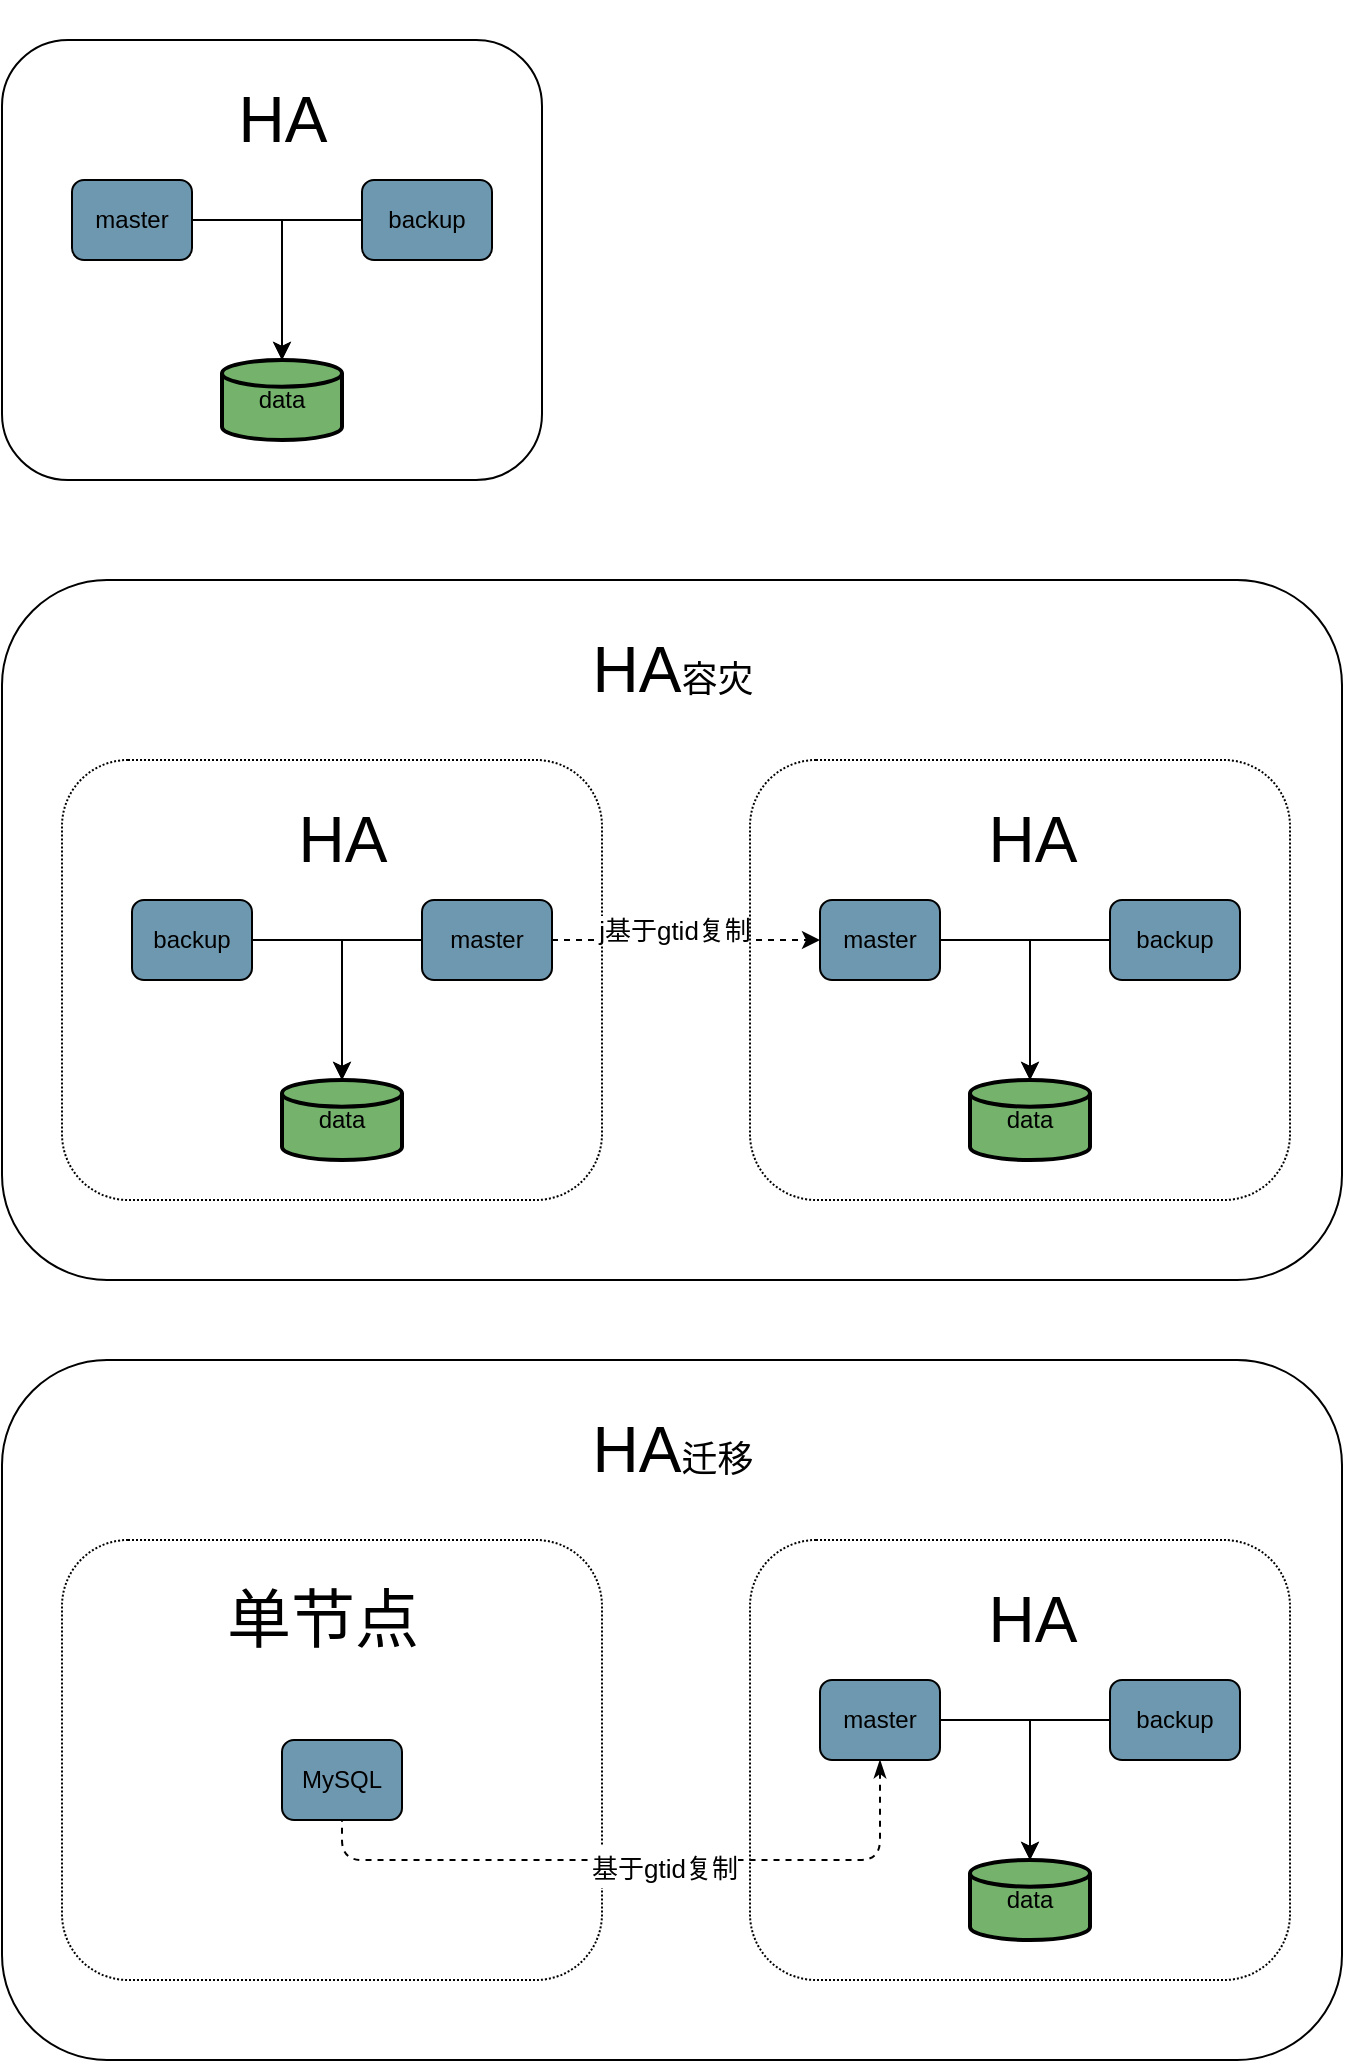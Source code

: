<mxfile version="20.4.1" type="github" pages="4">
  <diagram id="PL7l88rr5Bz20sRamCOs" name="HA">
    <mxGraphModel dx="1117" dy="711" grid="1" gridSize="10" guides="1" tooltips="1" connect="1" arrows="1" fold="1" page="1" pageScale="1" pageWidth="827" pageHeight="1169" background="none" math="0" shadow="0">
      <root>
        <mxCell id="0" />
        <mxCell id="1" parent="0" />
        <mxCell id="XMCpSjZMi3ShOfcrHogI-17" value="" style="rounded=1;whiteSpace=wrap;html=1;glass=0;fillColor=none;fillStyle=auto;gradientColor=none;" vertex="1" parent="1">
          <mxGeometry x="60" y="80" width="270" height="220" as="geometry" />
        </mxCell>
        <mxCell id="XMCpSjZMi3ShOfcrHogI-13" value="data" style="strokeWidth=2;html=1;shape=mxgraph.flowchart.database;whiteSpace=wrap;rounded=1;glass=0;fillColor=#75B36D;" vertex="1" parent="1">
          <mxGeometry x="170" y="240" width="60" height="40" as="geometry" />
        </mxCell>
        <mxCell id="XMCpSjZMi3ShOfcrHogI-19" style="edgeStyle=orthogonalEdgeStyle;rounded=0;orthogonalLoop=1;jettySize=auto;html=1;entryX=0.5;entryY=0;entryDx=0;entryDy=0;entryPerimeter=0;" edge="1" parent="1" source="XMCpSjZMi3ShOfcrHogI-16" target="XMCpSjZMi3ShOfcrHogI-13">
          <mxGeometry relative="1" as="geometry" />
        </mxCell>
        <mxCell id="XMCpSjZMi3ShOfcrHogI-16" value="master" style="rounded=1;whiteSpace=wrap;html=1;glass=0;fillColor=#6E98AF;" vertex="1" parent="1">
          <mxGeometry x="95" y="150" width="60" height="40" as="geometry" />
        </mxCell>
        <mxCell id="XMCpSjZMi3ShOfcrHogI-20" style="edgeStyle=orthogonalEdgeStyle;rounded=0;orthogonalLoop=1;jettySize=auto;html=1;" edge="1" parent="1" source="XMCpSjZMi3ShOfcrHogI-18" target="XMCpSjZMi3ShOfcrHogI-13">
          <mxGeometry relative="1" as="geometry">
            <Array as="points">
              <mxPoint x="200" y="170" />
            </Array>
          </mxGeometry>
        </mxCell>
        <mxCell id="XMCpSjZMi3ShOfcrHogI-18" value="backup" style="rounded=1;whiteSpace=wrap;html=1;glass=0;fillColor=#6E98AF;" vertex="1" parent="1">
          <mxGeometry x="240" y="150" width="65" height="40" as="geometry" />
        </mxCell>
        <mxCell id="XMCpSjZMi3ShOfcrHogI-22" value="&lt;p style=&quot;font-size: 32px;&quot;&gt;HA&lt;/p&gt;" style="text;html=1;resizable=0;autosize=1;align=center;verticalAlign=middle;points=[];rounded=0;glass=0;fillStyle=auto;rotation=0;fontSize=32;" vertex="1" parent="1">
          <mxGeometry x="165" y="60" width="70" height="120" as="geometry" />
        </mxCell>
        <mxCell id="XMCpSjZMi3ShOfcrHogI-48" value="" style="rounded=1;whiteSpace=wrap;html=1;glass=0;fillStyle=auto;fontFamily=Helvetica;fontSize=18;fillColor=none;gradientColor=none;" vertex="1" parent="1">
          <mxGeometry x="60" y="350" width="670" height="350" as="geometry" />
        </mxCell>
        <mxCell id="XMCpSjZMi3ShOfcrHogI-49" value="" style="rounded=1;whiteSpace=wrap;html=1;glass=0;fillColor=none;fillStyle=auto;gradientColor=none;dashed=1;dashPattern=1 1;" vertex="1" parent="1">
          <mxGeometry x="90" y="440" width="270" height="220" as="geometry" />
        </mxCell>
        <mxCell id="XMCpSjZMi3ShOfcrHogI-50" value="data" style="strokeWidth=2;html=1;shape=mxgraph.flowchart.database;whiteSpace=wrap;rounded=1;glass=0;fillColor=#75B36D;" vertex="1" parent="1">
          <mxGeometry x="200" y="600" width="60" height="40" as="geometry" />
        </mxCell>
        <mxCell id="XMCpSjZMi3ShOfcrHogI-51" style="edgeStyle=orthogonalEdgeStyle;rounded=0;orthogonalLoop=1;jettySize=auto;html=1;entryX=0.5;entryY=0;entryDx=0;entryDy=0;entryPerimeter=0;" edge="1" parent="1" source="XMCpSjZMi3ShOfcrHogI-52" target="XMCpSjZMi3ShOfcrHogI-50">
          <mxGeometry relative="1" as="geometry" />
        </mxCell>
        <mxCell id="XMCpSjZMi3ShOfcrHogI-52" value="backup" style="rounded=1;whiteSpace=wrap;html=1;glass=0;fillColor=#6E98AF;" vertex="1" parent="1">
          <mxGeometry x="125" y="510" width="60" height="40" as="geometry" />
        </mxCell>
        <mxCell id="XMCpSjZMi3ShOfcrHogI-53" style="edgeStyle=orthogonalEdgeStyle;rounded=0;orthogonalLoop=1;jettySize=auto;html=1;" edge="1" parent="1" source="XMCpSjZMi3ShOfcrHogI-54" target="XMCpSjZMi3ShOfcrHogI-50">
          <mxGeometry relative="1" as="geometry">
            <Array as="points">
              <mxPoint x="230" y="530" />
            </Array>
          </mxGeometry>
        </mxCell>
        <mxCell id="bFDEHw0w-w0jPpywneQE-12" style="edgeStyle=orthogonalEdgeStyle;rounded=1;orthogonalLoop=1;jettySize=auto;html=1;dashed=1;strokeWidth=1;fontFamily=Helvetica;fontSize=13;startArrow=none;startFill=0;endArrow=classic;endFill=1;" edge="1" parent="1" source="XMCpSjZMi3ShOfcrHogI-54" target="XMCpSjZMi3ShOfcrHogI-59">
          <mxGeometry relative="1" as="geometry" />
        </mxCell>
        <mxCell id="bFDEHw0w-w0jPpywneQE-13" value="j基于gtid复制" style="edgeLabel;html=1;align=center;verticalAlign=middle;resizable=0;points=[];fontSize=13;fontFamily=Helvetica;" vertex="1" connectable="0" parent="bFDEHw0w-w0jPpywneQE-12">
          <mxGeometry x="0.2" relative="1" as="geometry">
            <mxPoint x="-20" y="-5" as="offset" />
          </mxGeometry>
        </mxCell>
        <mxCell id="XMCpSjZMi3ShOfcrHogI-54" value="master" style="rounded=1;whiteSpace=wrap;html=1;glass=0;fillColor=#6E98AF;" vertex="1" parent="1">
          <mxGeometry x="270" y="510" width="65" height="40" as="geometry" />
        </mxCell>
        <mxCell id="XMCpSjZMi3ShOfcrHogI-55" value="&lt;p style=&quot;font-size: 32px;&quot;&gt;HA&lt;/p&gt;" style="text;html=1;resizable=0;autosize=1;align=center;verticalAlign=middle;points=[];rounded=0;glass=0;fillStyle=auto;rotation=0;fontSize=32;" vertex="1" parent="1">
          <mxGeometry x="195" y="420" width="70" height="120" as="geometry" />
        </mxCell>
        <mxCell id="XMCpSjZMi3ShOfcrHogI-56" value="" style="rounded=1;whiteSpace=wrap;html=1;glass=0;fillColor=none;fillStyle=auto;gradientColor=none;dashed=1;dashPattern=1 1;" vertex="1" parent="1">
          <mxGeometry x="434" y="440" width="270" height="220" as="geometry" />
        </mxCell>
        <mxCell id="XMCpSjZMi3ShOfcrHogI-57" value="data" style="strokeWidth=2;html=1;shape=mxgraph.flowchart.database;whiteSpace=wrap;rounded=1;glass=0;fillColor=#75B36D;" vertex="1" parent="1">
          <mxGeometry x="544" y="600" width="60" height="40" as="geometry" />
        </mxCell>
        <mxCell id="XMCpSjZMi3ShOfcrHogI-58" style="edgeStyle=orthogonalEdgeStyle;rounded=0;orthogonalLoop=1;jettySize=auto;html=1;entryX=0.5;entryY=0;entryDx=0;entryDy=0;entryPerimeter=0;" edge="1" parent="1" source="XMCpSjZMi3ShOfcrHogI-59" target="XMCpSjZMi3ShOfcrHogI-57">
          <mxGeometry relative="1" as="geometry" />
        </mxCell>
        <mxCell id="XMCpSjZMi3ShOfcrHogI-59" value="master" style="rounded=1;whiteSpace=wrap;html=1;glass=0;fillColor=#6E98AF;" vertex="1" parent="1">
          <mxGeometry x="469" y="510" width="60" height="40" as="geometry" />
        </mxCell>
        <mxCell id="XMCpSjZMi3ShOfcrHogI-60" style="edgeStyle=orthogonalEdgeStyle;rounded=0;orthogonalLoop=1;jettySize=auto;html=1;" edge="1" parent="1" source="XMCpSjZMi3ShOfcrHogI-61" target="XMCpSjZMi3ShOfcrHogI-57">
          <mxGeometry relative="1" as="geometry">
            <Array as="points">
              <mxPoint x="574" y="530" />
            </Array>
          </mxGeometry>
        </mxCell>
        <mxCell id="XMCpSjZMi3ShOfcrHogI-61" value="backup" style="rounded=1;whiteSpace=wrap;html=1;glass=0;fillColor=#6E98AF;" vertex="1" parent="1">
          <mxGeometry x="614" y="510" width="65" height="40" as="geometry" />
        </mxCell>
        <mxCell id="XMCpSjZMi3ShOfcrHogI-62" value="&lt;p style=&quot;font-size: 32px;&quot;&gt;HA&lt;/p&gt;" style="text;html=1;resizable=0;autosize=1;align=center;verticalAlign=middle;points=[];rounded=0;glass=0;fillStyle=auto;rotation=0;fontSize=32;" vertex="1" parent="1">
          <mxGeometry x="540" y="420" width="70" height="120" as="geometry" />
        </mxCell>
        <mxCell id="xSt_UpSUUgdosustcqvM-1" value="HA&lt;font style=&quot;font-size: 18px;&quot;&gt;容灾&lt;/font&gt;" style="text;html=1;resizable=0;autosize=1;align=center;verticalAlign=middle;points=[];fillColor=none;strokeColor=none;rounded=0;glass=0;dashed=1;dashPattern=1 1;fillStyle=auto;fontFamily=Helvetica;fontSize=32;" vertex="1" parent="1">
          <mxGeometry x="345" y="370" width="100" height="50" as="geometry" />
        </mxCell>
        <mxCell id="xSt_UpSUUgdosustcqvM-2" value="" style="rounded=1;whiteSpace=wrap;html=1;glass=0;fillStyle=auto;fontFamily=Helvetica;fontSize=18;fillColor=none;gradientColor=none;" vertex="1" parent="1">
          <mxGeometry x="60" y="740" width="670" height="350" as="geometry" />
        </mxCell>
        <mxCell id="xSt_UpSUUgdosustcqvM-3" value="" style="rounded=1;whiteSpace=wrap;html=1;glass=0;fillColor=none;fillStyle=auto;gradientColor=none;dashed=1;dashPattern=1 1;" vertex="1" parent="1">
          <mxGeometry x="90" y="830" width="270" height="220" as="geometry" />
        </mxCell>
        <mxCell id="xSt_UpSUUgdosustcqvM-6" value="MySQL" style="rounded=1;whiteSpace=wrap;html=1;glass=0;fillColor=#6E98AF;" vertex="1" parent="1">
          <mxGeometry x="200" y="930" width="60" height="40" as="geometry" />
        </mxCell>
        <mxCell id="xSt_UpSUUgdosustcqvM-9" value="&lt;p style=&quot;font-size: 32px;&quot;&gt;单节点&lt;/p&gt;" style="text;html=1;resizable=0;autosize=1;align=center;verticalAlign=middle;points=[];rounded=0;glass=0;fillStyle=auto;rotation=0;fontSize=32;" vertex="1" parent="1">
          <mxGeometry x="160" y="810" width="120" height="120" as="geometry" />
        </mxCell>
        <mxCell id="xSt_UpSUUgdosustcqvM-10" value="" style="rounded=1;whiteSpace=wrap;html=1;glass=0;fillColor=none;fillStyle=auto;gradientColor=none;dashed=1;dashPattern=1 1;" vertex="1" parent="1">
          <mxGeometry x="434" y="830" width="270" height="220" as="geometry" />
        </mxCell>
        <mxCell id="xSt_UpSUUgdosustcqvM-11" value="data" style="strokeWidth=2;html=1;shape=mxgraph.flowchart.database;whiteSpace=wrap;rounded=1;glass=0;fillColor=#75B36D;" vertex="1" parent="1">
          <mxGeometry x="544" y="990" width="60" height="40" as="geometry" />
        </mxCell>
        <mxCell id="xSt_UpSUUgdosustcqvM-12" style="edgeStyle=orthogonalEdgeStyle;rounded=0;orthogonalLoop=1;jettySize=auto;html=1;entryX=0.5;entryY=0;entryDx=0;entryDy=0;entryPerimeter=0;" edge="1" parent="1" source="xSt_UpSUUgdosustcqvM-14" target="xSt_UpSUUgdosustcqvM-11">
          <mxGeometry relative="1" as="geometry" />
        </mxCell>
        <mxCell id="xSt_UpSUUgdosustcqvM-19" style="edgeStyle=orthogonalEdgeStyle;orthogonalLoop=1;jettySize=auto;html=1;dashed=1;fontFamily=Helvetica;fontSize=18;startArrow=classicThin;startFill=1;endArrow=none;endFill=0;rounded=1;strokeWidth=1;" edge="1" parent="1" source="xSt_UpSUUgdosustcqvM-14" target="xSt_UpSUUgdosustcqvM-6">
          <mxGeometry relative="1" as="geometry">
            <Array as="points">
              <mxPoint x="499" y="990" />
              <mxPoint x="230" y="990" />
            </Array>
          </mxGeometry>
        </mxCell>
        <mxCell id="bFDEHw0w-w0jPpywneQE-3" value="&lt;font style=&quot;font-size: 13px;&quot;&gt;基于gtid复制&lt;/font&gt;" style="edgeLabel;html=1;align=center;verticalAlign=middle;resizable=0;points=[];fontSize=18;fontFamily=Helvetica;" vertex="1" connectable="0" parent="xSt_UpSUUgdosustcqvM-19">
          <mxGeometry x="-0.06" y="3" relative="1" as="geometry">
            <mxPoint x="1" as="offset" />
          </mxGeometry>
        </mxCell>
        <mxCell id="xSt_UpSUUgdosustcqvM-14" value="master" style="rounded=1;whiteSpace=wrap;html=1;glass=0;fillColor=#6E98AF;" vertex="1" parent="1">
          <mxGeometry x="469" y="900" width="60" height="40" as="geometry" />
        </mxCell>
        <mxCell id="xSt_UpSUUgdosustcqvM-15" style="edgeStyle=orthogonalEdgeStyle;rounded=0;orthogonalLoop=1;jettySize=auto;html=1;" edge="1" parent="1" source="xSt_UpSUUgdosustcqvM-16" target="xSt_UpSUUgdosustcqvM-11">
          <mxGeometry relative="1" as="geometry">
            <Array as="points">
              <mxPoint x="574" y="920" />
            </Array>
          </mxGeometry>
        </mxCell>
        <mxCell id="xSt_UpSUUgdosustcqvM-16" value="backup" style="rounded=1;whiteSpace=wrap;html=1;glass=0;fillColor=#6E98AF;" vertex="1" parent="1">
          <mxGeometry x="614" y="900" width="65" height="40" as="geometry" />
        </mxCell>
        <mxCell id="xSt_UpSUUgdosustcqvM-17" value="&lt;p style=&quot;font-size: 32px;&quot;&gt;HA&lt;/p&gt;" style="text;html=1;resizable=0;autosize=1;align=center;verticalAlign=middle;points=[];rounded=0;glass=0;fillStyle=auto;rotation=0;fontSize=32;" vertex="1" parent="1">
          <mxGeometry x="540" y="810" width="70" height="120" as="geometry" />
        </mxCell>
        <mxCell id="xSt_UpSUUgdosustcqvM-18" value="HA&lt;font style=&quot;font-size: 18px;&quot;&gt;迁移&lt;/font&gt;" style="text;html=1;resizable=0;autosize=1;align=center;verticalAlign=middle;points=[];fillColor=none;strokeColor=none;rounded=0;glass=0;dashed=1;dashPattern=1 1;fillStyle=auto;fontFamily=Helvetica;fontSize=32;" vertex="1" parent="1">
          <mxGeometry x="345" y="760" width="100" height="50" as="geometry" />
        </mxCell>
      </root>
    </mxGraphModel>
  </diagram>
  <diagram id="zyU_iY6_Vv1sEC1PNWTp" name="MGR">
    <mxGraphModel dx="1117" dy="711" grid="1" gridSize="10" guides="1" tooltips="1" connect="1" arrows="1" fold="1" page="1" pageScale="1" pageWidth="827" pageHeight="1169" math="0" shadow="0">
      <root>
        <mxCell id="0" />
        <mxCell id="1" parent="0" />
        <mxCell id="-pugGMherR3oJuSo0HH1-1" value="" style="rounded=1;whiteSpace=wrap;html=1;glass=0;fillColor=none;fillStyle=auto;gradientColor=none;" vertex="1" parent="1">
          <mxGeometry x="70" y="60" width="270" height="220" as="geometry" />
        </mxCell>
        <mxCell id="-pugGMherR3oJuSo0HH1-2" value="slave1" style="rounded=1;whiteSpace=wrap;html=1;glass=0;fillColor=#6E98AF;" vertex="1" parent="1">
          <mxGeometry x="90" y="220" width="60" height="40" as="geometry" />
        </mxCell>
        <mxCell id="-pugGMherR3oJuSo0HH1-3" value="slave2" style="rounded=1;whiteSpace=wrap;html=1;glass=0;fillColor=#6E98AF;" vertex="1" parent="1">
          <mxGeometry x="260" y="220" width="60" height="40" as="geometry" />
        </mxCell>
        <mxCell id="-pugGMherR3oJuSo0HH1-4" style="edgeStyle=orthogonalEdgeStyle;rounded=0;orthogonalLoop=1;jettySize=auto;html=1;fontFamily=Helvetica;fontSize=32;" edge="1" parent="1" source="-pugGMherR3oJuSo0HH1-6" target="-pugGMherR3oJuSo0HH1-2">
          <mxGeometry relative="1" as="geometry" />
        </mxCell>
        <mxCell id="-pugGMherR3oJuSo0HH1-5" style="edgeStyle=orthogonalEdgeStyle;rounded=0;orthogonalLoop=1;jettySize=auto;html=1;entryX=0.5;entryY=0;entryDx=0;entryDy=0;fontFamily=Helvetica;fontSize=32;" edge="1" parent="1" source="-pugGMherR3oJuSo0HH1-6" target="-pugGMherR3oJuSo0HH1-3">
          <mxGeometry relative="1" as="geometry" />
        </mxCell>
        <mxCell id="-pugGMherR3oJuSo0HH1-6" value="master" style="rounded=1;whiteSpace=wrap;html=1;glass=0;fillColor=#6E98AF;" vertex="1" parent="1">
          <mxGeometry x="180" y="130" width="60" height="40" as="geometry" />
        </mxCell>
        <mxCell id="-pugGMherR3oJuSo0HH1-7" value="&lt;p style=&quot;font-size: 32px;&quot;&gt;MGR&lt;/p&gt;" style="text;html=1;resizable=0;autosize=1;align=center;verticalAlign=middle;points=[];rounded=0;glass=0;fillStyle=auto;rotation=0;fontSize=32;" vertex="1" parent="1">
          <mxGeometry x="125" y="35" width="100" height="120" as="geometry" />
        </mxCell>
        <mxCell id="-pugGMherR3oJuSo0HH1-8" value="单主" style="text;html=1;resizable=0;autosize=1;align=center;verticalAlign=middle;points=[];fillColor=none;strokeColor=none;rounded=0;glass=0;fillStyle=auto;fontFamily=Helvetica;fontSize=18;" vertex="1" parent="1">
          <mxGeometry x="205" y="85" width="60" height="30" as="geometry" />
        </mxCell>
        <mxCell id="-pugGMherR3oJuSo0HH1-9" value="" style="rounded=1;whiteSpace=wrap;html=1;glass=0;fillColor=none;fillStyle=auto;gradientColor=none;" vertex="1" parent="1">
          <mxGeometry x="419" y="60" width="270" height="220" as="geometry" />
        </mxCell>
        <mxCell id="-pugGMherR3oJuSo0HH1-10" style="edgeStyle=orthogonalEdgeStyle;rounded=0;orthogonalLoop=1;jettySize=auto;html=1;fontFamily=Helvetica;fontSize=18;startArrow=classic;startFill=1;" edge="1" parent="1" source="-pugGMherR3oJuSo0HH1-11" target="-pugGMherR3oJuSo0HH1-12">
          <mxGeometry relative="1" as="geometry" />
        </mxCell>
        <mxCell id="-pugGMherR3oJuSo0HH1-11" value="master1" style="rounded=1;whiteSpace=wrap;html=1;glass=0;fillColor=#6E98AF;" vertex="1" parent="1">
          <mxGeometry x="439" y="220" width="60" height="40" as="geometry" />
        </mxCell>
        <mxCell id="-pugGMherR3oJuSo0HH1-12" value="master3" style="rounded=1;whiteSpace=wrap;html=1;glass=0;fillColor=#6E98AF;" vertex="1" parent="1">
          <mxGeometry x="609" y="220" width="60" height="40" as="geometry" />
        </mxCell>
        <mxCell id="-pugGMherR3oJuSo0HH1-13" style="edgeStyle=orthogonalEdgeStyle;rounded=0;orthogonalLoop=1;jettySize=auto;html=1;entryX=0.5;entryY=0;entryDx=0;entryDy=0;fontFamily=Helvetica;fontSize=18;verticalAlign=middle;startArrow=classic;startFill=1;" edge="1" parent="1" source="-pugGMherR3oJuSo0HH1-15" target="-pugGMherR3oJuSo0HH1-11">
          <mxGeometry relative="1" as="geometry" />
        </mxCell>
        <mxCell id="-pugGMherR3oJuSo0HH1-14" style="edgeStyle=orthogonalEdgeStyle;rounded=0;orthogonalLoop=1;jettySize=auto;html=1;entryX=0.5;entryY=0;entryDx=0;entryDy=0;fontFamily=Helvetica;fontSize=18;startArrow=classic;startFill=1;" edge="1" parent="1" source="-pugGMherR3oJuSo0HH1-15" target="-pugGMherR3oJuSo0HH1-12">
          <mxGeometry relative="1" as="geometry" />
        </mxCell>
        <mxCell id="-pugGMherR3oJuSo0HH1-15" value="master2" style="rounded=1;whiteSpace=wrap;html=1;glass=0;fillColor=#6E98AF;" vertex="1" parent="1">
          <mxGeometry x="525" y="130" width="64" height="40" as="geometry" />
        </mxCell>
        <mxCell id="-pugGMherR3oJuSo0HH1-16" value="&lt;p style=&quot;font-size: 32px;&quot;&gt;MGR&lt;/p&gt;" style="text;html=1;resizable=0;autosize=1;align=center;verticalAlign=middle;points=[];rounded=0;glass=0;fillStyle=auto;rotation=0;fontSize=32;" vertex="1" parent="1">
          <mxGeometry x="474" y="37" width="100" height="120" as="geometry" />
        </mxCell>
        <mxCell id="-pugGMherR3oJuSo0HH1-17" value="多主" style="text;html=1;resizable=0;autosize=1;align=center;verticalAlign=middle;points=[];fillColor=none;strokeColor=none;rounded=0;glass=0;fillStyle=auto;fontFamily=Helvetica;fontSize=18;" vertex="1" parent="1">
          <mxGeometry x="554" y="85" width="60" height="30" as="geometry" />
        </mxCell>
        <mxCell id="dDYzMImyCivGQLZtMhgz-1" value="" style="rounded=1;whiteSpace=wrap;html=1;glass=0;fillStyle=auto;fontFamily=Helvetica;fontSize=18;fillColor=none;gradientColor=none;" vertex="1" parent="1">
          <mxGeometry x="60" y="320" width="670" height="350" as="geometry" />
        </mxCell>
        <mxCell id="dDYzMImyCivGQLZtMhgz-13" value="&lt;font style=&quot;&quot;&gt;MGR&lt;span style=&quot;font-size: 18px;&quot;&gt;容灾&lt;/span&gt;&lt;/font&gt;" style="text;html=1;resizable=0;autosize=1;align=center;verticalAlign=middle;points=[];fillColor=none;strokeColor=none;rounded=0;glass=0;dashed=1;dashPattern=1 1;fillStyle=auto;fontFamily=Helvetica;fontSize=32;" vertex="1" parent="1">
          <mxGeometry x="330" y="340" width="130" height="50" as="geometry" />
        </mxCell>
        <mxCell id="dDYzMImyCivGQLZtMhgz-14" value="" style="rounded=1;whiteSpace=wrap;html=1;glass=0;fillColor=none;fillStyle=auto;gradientColor=none;" vertex="1" parent="1">
          <mxGeometry x="90" y="410" width="270" height="220" as="geometry" />
        </mxCell>
        <mxCell id="dDYzMImyCivGQLZtMhgz-15" value="slave1" style="rounded=1;whiteSpace=wrap;html=1;glass=0;fillColor=#6E98AF;" vertex="1" parent="1">
          <mxGeometry x="110" y="570" width="60" height="40" as="geometry" />
        </mxCell>
        <mxCell id="dDYzMImyCivGQLZtMhgz-16" value="slave2" style="rounded=1;whiteSpace=wrap;html=1;glass=0;fillColor=#6E98AF;" vertex="1" parent="1">
          <mxGeometry x="280" y="570" width="60" height="40" as="geometry" />
        </mxCell>
        <mxCell id="dDYzMImyCivGQLZtMhgz-17" style="edgeStyle=orthogonalEdgeStyle;rounded=0;orthogonalLoop=1;jettySize=auto;html=1;fontFamily=Helvetica;fontSize=32;" edge="1" parent="1" source="dDYzMImyCivGQLZtMhgz-19" target="dDYzMImyCivGQLZtMhgz-15">
          <mxGeometry relative="1" as="geometry" />
        </mxCell>
        <mxCell id="dDYzMImyCivGQLZtMhgz-18" style="edgeStyle=orthogonalEdgeStyle;rounded=0;orthogonalLoop=1;jettySize=auto;html=1;entryX=0.5;entryY=0;entryDx=0;entryDy=0;fontFamily=Helvetica;fontSize=32;" edge="1" parent="1" source="dDYzMImyCivGQLZtMhgz-19" target="dDYzMImyCivGQLZtMhgz-16">
          <mxGeometry relative="1" as="geometry" />
        </mxCell>
        <mxCell id="dDYzMImyCivGQLZtMhgz-19" value="master" style="rounded=1;whiteSpace=wrap;html=1;glass=0;fillColor=#6E98AF;" vertex="1" parent="1">
          <mxGeometry x="200" y="480" width="60" height="40" as="geometry" />
        </mxCell>
        <mxCell id="dDYzMImyCivGQLZtMhgz-21" value="" style="rounded=1;whiteSpace=wrap;html=1;glass=0;fillColor=none;fillStyle=auto;gradientColor=none;" vertex="1" parent="1">
          <mxGeometry x="419" y="410" width="270" height="220" as="geometry" />
        </mxCell>
        <mxCell id="dDYzMImyCivGQLZtMhgz-22" value="slave1" style="rounded=1;whiteSpace=wrap;html=1;glass=0;fillColor=#6E98AF;" vertex="1" parent="1">
          <mxGeometry x="439" y="570" width="60" height="40" as="geometry" />
        </mxCell>
        <mxCell id="dDYzMImyCivGQLZtMhgz-23" value="slave2" style="rounded=1;whiteSpace=wrap;html=1;glass=0;fillColor=#6E98AF;" vertex="1" parent="1">
          <mxGeometry x="609" y="570" width="60" height="40" as="geometry" />
        </mxCell>
        <mxCell id="dDYzMImyCivGQLZtMhgz-24" style="edgeStyle=orthogonalEdgeStyle;rounded=0;orthogonalLoop=1;jettySize=auto;html=1;fontFamily=Helvetica;fontSize=32;" edge="1" parent="1" source="dDYzMImyCivGQLZtMhgz-26" target="dDYzMImyCivGQLZtMhgz-22">
          <mxGeometry relative="1" as="geometry" />
        </mxCell>
        <mxCell id="dDYzMImyCivGQLZtMhgz-25" style="edgeStyle=orthogonalEdgeStyle;rounded=0;orthogonalLoop=1;jettySize=auto;html=1;entryX=0.5;entryY=0;entryDx=0;entryDy=0;fontFamily=Helvetica;fontSize=32;" edge="1" parent="1" source="dDYzMImyCivGQLZtMhgz-26" target="dDYzMImyCivGQLZtMhgz-23">
          <mxGeometry relative="1" as="geometry" />
        </mxCell>
        <mxCell id="dDYzMImyCivGQLZtMhgz-35" style="edgeStyle=orthogonalEdgeStyle;rounded=0;orthogonalLoop=1;jettySize=auto;html=1;entryX=0.5;entryY=1;entryDx=0;entryDy=0;dashed=1;fontFamily=Helvetica;fontSize=18;startArrow=classic;startFill=1;endArrow=none;endFill=0;" edge="1" parent="1" source="dDYzMImyCivGQLZtMhgz-26" target="dDYzMImyCivGQLZtMhgz-19">
          <mxGeometry relative="1" as="geometry">
            <Array as="points">
              <mxPoint x="559" y="540" />
              <mxPoint x="230" y="540" />
            </Array>
          </mxGeometry>
        </mxCell>
        <mxCell id="NDs7LOmV1eqzZbNfV8st-1" value="基于gtid复制" style="edgeLabel;html=1;align=center;verticalAlign=middle;resizable=0;points=[];fontSize=13;fontFamily=Helvetica;" vertex="1" connectable="0" parent="dDYzMImyCivGQLZtMhgz-35">
          <mxGeometry x="0.101" y="1" relative="1" as="geometry">
            <mxPoint x="4" y="-11" as="offset" />
          </mxGeometry>
        </mxCell>
        <mxCell id="dDYzMImyCivGQLZtMhgz-26" value="master" style="rounded=1;whiteSpace=wrap;html=1;glass=0;fillColor=#6E98AF;" vertex="1" parent="1">
          <mxGeometry x="529" y="480" width="60" height="40" as="geometry" />
        </mxCell>
        <mxCell id="dDYzMImyCivGQLZtMhgz-30" value="&lt;p style=&quot;font-size: 32px;&quot;&gt;MGR&lt;/p&gt;" style="text;html=1;resizable=0;autosize=1;align=center;verticalAlign=middle;points=[];rounded=0;glass=0;fillStyle=auto;rotation=0;fontSize=32;" vertex="1" parent="1">
          <mxGeometry x="147" y="385" width="100" height="120" as="geometry" />
        </mxCell>
        <mxCell id="dDYzMImyCivGQLZtMhgz-31" value="master" style="text;html=1;resizable=0;autosize=1;align=center;verticalAlign=middle;points=[];fillColor=none;strokeColor=none;rounded=0;glass=0;fillStyle=auto;fontFamily=Helvetica;fontSize=18;" vertex="1" parent="1">
          <mxGeometry x="223" y="434" width="80" height="30" as="geometry" />
        </mxCell>
        <mxCell id="dDYzMImyCivGQLZtMhgz-36" value="&lt;p style=&quot;font-size: 32px;&quot;&gt;MGR&lt;/p&gt;" style="text;html=1;resizable=0;autosize=1;align=center;verticalAlign=middle;points=[];rounded=0;glass=0;fillStyle=auto;rotation=0;fontSize=32;" vertex="1" parent="1">
          <mxGeometry x="478" y="385" width="100" height="120" as="geometry" />
        </mxCell>
        <mxCell id="dDYzMImyCivGQLZtMhgz-37" value="slave" style="text;html=1;resizable=0;autosize=1;align=center;verticalAlign=middle;points=[];fillColor=none;strokeColor=none;rounded=0;glass=0;fillStyle=auto;fontFamily=Helvetica;fontSize=18;" vertex="1" parent="1">
          <mxGeometry x="554" y="434" width="70" height="30" as="geometry" />
        </mxCell>
      </root>
    </mxGraphModel>
  </diagram>
  <diagram id="QHR64MpFSnO0FuMcI1CG" name="RHCS">
    <mxGraphModel dx="1203" dy="766" grid="1" gridSize="10" guides="1" tooltips="1" connect="1" arrows="1" fold="1" page="1" pageScale="1" pageWidth="827" pageHeight="1169" math="0" shadow="0">
      <root>
        <mxCell id="0" />
        <mxCell id="1" parent="0" />
        <mxCell id="FPCOazbk3IrIfa3Ujr9W-1" value="" style="rounded=1;whiteSpace=wrap;html=1;glass=0;fillColor=none;fillStyle=auto;gradientColor=none;" vertex="1" parent="1">
          <mxGeometry x="60" y="80" width="270" height="220" as="geometry" />
        </mxCell>
        <mxCell id="FPCOazbk3IrIfa3Ujr9W-2" value="data" style="strokeWidth=2;html=1;shape=mxgraph.flowchart.database;whiteSpace=wrap;rounded=1;glass=0;fillColor=#75B36D;" vertex="1" parent="1">
          <mxGeometry x="170" y="240" width="60" height="40" as="geometry" />
        </mxCell>
        <mxCell id="FPCOazbk3IrIfa3Ujr9W-3" style="edgeStyle=orthogonalEdgeStyle;rounded=0;orthogonalLoop=1;jettySize=auto;html=1;entryX=0.5;entryY=0;entryDx=0;entryDy=0;entryPerimeter=0;" edge="1" parent="1" source="FPCOazbk3IrIfa3Ujr9W-4" target="FPCOazbk3IrIfa3Ujr9W-2">
          <mxGeometry relative="1" as="geometry" />
        </mxCell>
        <mxCell id="FPCOazbk3IrIfa3Ujr9W-4" value="master" style="rounded=1;whiteSpace=wrap;html=1;glass=0;fillColor=#6E98AF;" vertex="1" parent="1">
          <mxGeometry x="95" y="150" width="60" height="40" as="geometry" />
        </mxCell>
        <mxCell id="FPCOazbk3IrIfa3Ujr9W-5" style="edgeStyle=orthogonalEdgeStyle;rounded=0;orthogonalLoop=1;jettySize=auto;html=1;" edge="1" parent="1" source="FPCOazbk3IrIfa3Ujr9W-6" target="FPCOazbk3IrIfa3Ujr9W-2">
          <mxGeometry relative="1" as="geometry">
            <Array as="points">
              <mxPoint x="200" y="170" />
            </Array>
          </mxGeometry>
        </mxCell>
        <mxCell id="FPCOazbk3IrIfa3Ujr9W-6" value="backup" style="rounded=1;whiteSpace=wrap;html=1;glass=0;fillColor=#6E98AF;" vertex="1" parent="1">
          <mxGeometry x="240" y="150" width="65" height="40" as="geometry" />
        </mxCell>
        <mxCell id="FPCOazbk3IrIfa3Ujr9W-7" value="&lt;p style=&quot;font-size: 32px;&quot;&gt;RHCS&lt;/p&gt;" style="text;html=1;resizable=0;autosize=1;align=center;verticalAlign=middle;points=[];rounded=0;glass=0;fillStyle=auto;rotation=0;fontSize=32;" vertex="1" parent="1">
          <mxGeometry x="145" y="60" width="110" height="120" as="geometry" />
        </mxCell>
        <mxCell id="FPCOazbk3IrIfa3Ujr9W-8" value="" style="rounded=1;whiteSpace=wrap;html=1;glass=0;fillStyle=auto;fontFamily=Helvetica;fontSize=18;fillColor=none;gradientColor=none;" vertex="1" parent="1">
          <mxGeometry x="60" y="350" width="670" height="350" as="geometry" />
        </mxCell>
        <mxCell id="FPCOazbk3IrIfa3Ujr9W-9" value="" style="rounded=1;whiteSpace=wrap;html=1;glass=0;fillColor=none;fillStyle=auto;gradientColor=none;dashed=1;dashPattern=1 1;" vertex="1" parent="1">
          <mxGeometry x="90" y="440" width="270" height="220" as="geometry" />
        </mxCell>
        <mxCell id="FPCOazbk3IrIfa3Ujr9W-10" value="data" style="strokeWidth=2;html=1;shape=mxgraph.flowchart.database;whiteSpace=wrap;rounded=1;glass=0;fillColor=#75B36D;" vertex="1" parent="1">
          <mxGeometry x="200" y="600" width="60" height="40" as="geometry" />
        </mxCell>
        <mxCell id="FPCOazbk3IrIfa3Ujr9W-11" style="edgeStyle=orthogonalEdgeStyle;rounded=0;orthogonalLoop=1;jettySize=auto;html=1;entryX=0.5;entryY=0;entryDx=0;entryDy=0;entryPerimeter=0;" edge="1" parent="1" source="FPCOazbk3IrIfa3Ujr9W-12" target="FPCOazbk3IrIfa3Ujr9W-10">
          <mxGeometry relative="1" as="geometry" />
        </mxCell>
        <mxCell id="FPCOazbk3IrIfa3Ujr9W-12" value="backup" style="rounded=1;whiteSpace=wrap;html=1;glass=0;fillColor=#6E98AF;" vertex="1" parent="1">
          <mxGeometry x="125" y="510" width="60" height="40" as="geometry" />
        </mxCell>
        <mxCell id="FPCOazbk3IrIfa3Ujr9W-13" style="edgeStyle=orthogonalEdgeStyle;rounded=0;orthogonalLoop=1;jettySize=auto;html=1;" edge="1" parent="1" source="FPCOazbk3IrIfa3Ujr9W-16" target="FPCOazbk3IrIfa3Ujr9W-10">
          <mxGeometry relative="1" as="geometry">
            <Array as="points">
              <mxPoint x="230" y="530" />
            </Array>
          </mxGeometry>
        </mxCell>
        <mxCell id="FPCOazbk3IrIfa3Ujr9W-14" style="edgeStyle=orthogonalEdgeStyle;rounded=1;orthogonalLoop=1;jettySize=auto;html=1;dashed=1;strokeWidth=1;fontFamily=Helvetica;fontSize=13;startArrow=none;startFill=0;endArrow=classic;endFill=1;" edge="1" parent="1" source="FPCOazbk3IrIfa3Ujr9W-16" target="FPCOazbk3IrIfa3Ujr9W-21">
          <mxGeometry relative="1" as="geometry" />
        </mxCell>
        <mxCell id="FPCOazbk3IrIfa3Ujr9W-15" value="j基于gtid复制" style="edgeLabel;html=1;align=center;verticalAlign=middle;resizable=0;points=[];fontSize=13;fontFamily=Helvetica;" vertex="1" connectable="0" parent="FPCOazbk3IrIfa3Ujr9W-14">
          <mxGeometry x="0.2" relative="1" as="geometry">
            <mxPoint x="-20" y="-5" as="offset" />
          </mxGeometry>
        </mxCell>
        <mxCell id="FPCOazbk3IrIfa3Ujr9W-16" value="master" style="rounded=1;whiteSpace=wrap;html=1;glass=0;fillColor=#6E98AF;" vertex="1" parent="1">
          <mxGeometry x="270" y="510" width="65" height="40" as="geometry" />
        </mxCell>
        <mxCell id="FPCOazbk3IrIfa3Ujr9W-17" value="&lt;p style=&quot;&quot;&gt;&lt;span style=&quot;font-size: 32px;&quot;&gt;RHCS&lt;/span&gt;&lt;font style=&quot;font-size: 18px;&quot;&gt;master&lt;/font&gt;&lt;/p&gt;" style="text;html=1;resizable=0;autosize=1;align=center;verticalAlign=middle;points=[];rounded=0;glass=0;fillStyle=auto;rotation=0;fontSize=32;" vertex="1" parent="1">
          <mxGeometry x="145" y="420" width="170" height="120" as="geometry" />
        </mxCell>
        <mxCell id="FPCOazbk3IrIfa3Ujr9W-18" value="" style="rounded=1;whiteSpace=wrap;html=1;glass=0;fillColor=none;fillStyle=auto;gradientColor=none;dashed=1;dashPattern=1 1;" vertex="1" parent="1">
          <mxGeometry x="434" y="440" width="270" height="220" as="geometry" />
        </mxCell>
        <mxCell id="FPCOazbk3IrIfa3Ujr9W-19" value="data" style="strokeWidth=2;html=1;shape=mxgraph.flowchart.database;whiteSpace=wrap;rounded=1;glass=0;fillColor=#75B36D;" vertex="1" parent="1">
          <mxGeometry x="544" y="600" width="60" height="40" as="geometry" />
        </mxCell>
        <mxCell id="FPCOazbk3IrIfa3Ujr9W-20" style="edgeStyle=orthogonalEdgeStyle;rounded=0;orthogonalLoop=1;jettySize=auto;html=1;entryX=0.5;entryY=0;entryDx=0;entryDy=0;entryPerimeter=0;" edge="1" parent="1" source="FPCOazbk3IrIfa3Ujr9W-21" target="FPCOazbk3IrIfa3Ujr9W-19">
          <mxGeometry relative="1" as="geometry" />
        </mxCell>
        <mxCell id="FPCOazbk3IrIfa3Ujr9W-21" value="master" style="rounded=1;whiteSpace=wrap;html=1;glass=0;fillColor=#6E98AF;" vertex="1" parent="1">
          <mxGeometry x="469" y="510" width="60" height="40" as="geometry" />
        </mxCell>
        <mxCell id="FPCOazbk3IrIfa3Ujr9W-22" style="edgeStyle=orthogonalEdgeStyle;rounded=0;orthogonalLoop=1;jettySize=auto;html=1;" edge="1" parent="1" source="FPCOazbk3IrIfa3Ujr9W-23" target="FPCOazbk3IrIfa3Ujr9W-19">
          <mxGeometry relative="1" as="geometry">
            <Array as="points">
              <mxPoint x="574" y="530" />
            </Array>
          </mxGeometry>
        </mxCell>
        <mxCell id="FPCOazbk3IrIfa3Ujr9W-23" value="backup" style="rounded=1;whiteSpace=wrap;html=1;glass=0;fillColor=#6E98AF;" vertex="1" parent="1">
          <mxGeometry x="614" y="510" width="65" height="40" as="geometry" />
        </mxCell>
        <mxCell id="FPCOazbk3IrIfa3Ujr9W-24" value="&lt;p style=&quot;&quot;&gt;&lt;span style=&quot;font-size: 32px;&quot;&gt;RHCS&lt;/span&gt;&lt;font style=&quot;font-size: 18px;&quot;&gt;slvae&lt;/font&gt;&lt;/p&gt;" style="text;html=1;resizable=0;autosize=1;align=center;verticalAlign=middle;points=[];rounded=0;glass=0;fillStyle=auto;rotation=0;fontSize=32;" vertex="1" parent="1">
          <mxGeometry x="495" y="420" width="160" height="120" as="geometry" />
        </mxCell>
        <mxCell id="FPCOazbk3IrIfa3Ujr9W-25" value="RHCS&lt;span style=&quot;font-size: 18px;&quot;&gt;+RHCS&lt;/span&gt;" style="text;html=1;resizable=0;autosize=1;align=center;verticalAlign=middle;points=[];fillColor=none;strokeColor=none;rounded=0;glass=0;dashed=1;dashPattern=1 1;fillStyle=auto;fontFamily=Helvetica;fontSize=32;" vertex="1" parent="1">
          <mxGeometry x="305" y="370" width="180" height="50" as="geometry" />
        </mxCell>
      </root>
    </mxGraphModel>
  </diagram>
  <diagram id="CbBPMh7uQy3ToQUeuplq" name="单机及主从">
    <mxGraphModel dx="1117" dy="711" grid="1" gridSize="10" guides="1" tooltips="1" connect="1" arrows="1" fold="1" page="1" pageScale="1" pageWidth="827" pageHeight="1169" math="0" shadow="0">
      <root>
        <mxCell id="0" />
        <mxCell id="1" parent="0" />
        <mxCell id="ZrZw8UJYXiX5F3j-nmhY-1" value="" style="rounded=1;whiteSpace=wrap;html=1;glass=0;fillColor=none;fillStyle=auto;gradientColor=none;" vertex="1" parent="1">
          <mxGeometry x="60" y="80" width="270" height="220" as="geometry" />
        </mxCell>
        <mxCell id="ZrZw8UJYXiX5F3j-nmhY-4" value="MySQL" style="rounded=1;whiteSpace=wrap;html=1;glass=0;fillColor=#6E98AF;" vertex="1" parent="1">
          <mxGeometry x="170" y="190" width="60" height="40" as="geometry" />
        </mxCell>
        <mxCell id="ZrZw8UJYXiX5F3j-nmhY-7" value="&lt;p style=&quot;font-size: 32px;&quot;&gt;单机&lt;/p&gt;" style="text;html=1;resizable=0;autosize=1;align=center;verticalAlign=middle;points=[];rounded=0;glass=0;fillStyle=auto;rotation=0;fontSize=32;" vertex="1" parent="1">
          <mxGeometry x="155" y="60" width="90" height="120" as="geometry" />
        </mxCell>
        <mxCell id="ZrZw8UJYXiX5F3j-nmhY-12" value="binlog复制" style="rounded=1;whiteSpace=wrap;html=1;glass=0;fillColor=none;fillStyle=auto;gradientColor=none;" vertex="1" parent="1">
          <mxGeometry x="60" y="360" width="270" height="220" as="geometry" />
        </mxCell>
        <mxCell id="ZrZw8UJYXiX5F3j-nmhY-16" style="edgeStyle=orthogonalEdgeStyle;rounded=1;orthogonalLoop=1;jettySize=auto;html=1;entryX=0;entryY=0.5;entryDx=0;entryDy=0;dashed=1;strokeWidth=1;fontFamily=Helvetica;fontSize=18;startArrow=none;startFill=0;endArrow=classic;endFill=1;" edge="1" parent="1" source="ZrZw8UJYXiX5F3j-nmhY-13" target="ZrZw8UJYXiX5F3j-nmhY-15">
          <mxGeometry relative="1" as="geometry" />
        </mxCell>
        <mxCell id="ZrZw8UJYXiX5F3j-nmhY-13" value="MASTER" style="rounded=1;whiteSpace=wrap;html=1;glass=0;fillColor=#6E98AF;" vertex="1" parent="1">
          <mxGeometry x="80" y="460" width="60" height="40" as="geometry" />
        </mxCell>
        <mxCell id="ZrZw8UJYXiX5F3j-nmhY-14" value="&lt;p style=&quot;font-size: 32px;&quot;&gt;一主一从&lt;/p&gt;" style="text;html=1;resizable=0;autosize=1;align=center;verticalAlign=middle;points=[];rounded=0;glass=0;fillStyle=auto;rotation=0;fontSize=32;" vertex="1" parent="1">
          <mxGeometry x="125" y="340" width="150" height="120" as="geometry" />
        </mxCell>
        <mxCell id="ZrZw8UJYXiX5F3j-nmhY-15" value="SLAVE" style="rounded=1;whiteSpace=wrap;html=1;glass=0;fillColor=#6E98AF;" vertex="1" parent="1">
          <mxGeometry x="260" y="460" width="60" height="40" as="geometry" />
        </mxCell>
        <mxCell id="ZrZw8UJYXiX5F3j-nmhY-23" value="" style="rounded=1;whiteSpace=wrap;html=1;glass=0;fillColor=none;fillStyle=auto;gradientColor=none;" vertex="1" parent="1">
          <mxGeometry x="60" y="650" width="270" height="270" as="geometry" />
        </mxCell>
        <mxCell id="ZrZw8UJYXiX5F3j-nmhY-31" style="edgeStyle=orthogonalEdgeStyle;rounded=1;orthogonalLoop=1;jettySize=auto;html=1;entryX=0.5;entryY=0;entryDx=0;entryDy=0;dashed=1;strokeWidth=1;fontFamily=Helvetica;fontSize=18;startArrow=none;startFill=0;endArrow=classic;endFill=1;" edge="1" parent="1" source="ZrZw8UJYXiX5F3j-nmhY-25" target="ZrZw8UJYXiX5F3j-nmhY-27">
          <mxGeometry relative="1" as="geometry" />
        </mxCell>
        <mxCell id="ZrZw8UJYXiX5F3j-nmhY-33" value="&lt;font style=&quot;font-size: 12px;&quot;&gt;binlog复制&lt;/font&gt;" style="edgeLabel;html=1;align=center;verticalAlign=middle;resizable=0;points=[];fontSize=18;fontFamily=Helvetica;" vertex="1" connectable="0" parent="ZrZw8UJYXiX5F3j-nmhY-31">
          <mxGeometry x="-0.048" y="3" relative="1" as="geometry">
            <mxPoint x="-3" y="33" as="offset" />
          </mxGeometry>
        </mxCell>
        <mxCell id="ZrZw8UJYXiX5F3j-nmhY-32" style="edgeStyle=orthogonalEdgeStyle;rounded=1;orthogonalLoop=1;jettySize=auto;html=1;entryX=0.5;entryY=0;entryDx=0;entryDy=0;dashed=1;strokeWidth=1;fontFamily=Helvetica;fontSize=18;startArrow=none;startFill=0;endArrow=classic;endFill=1;" edge="1" parent="1" source="ZrZw8UJYXiX5F3j-nmhY-25" target="ZrZw8UJYXiX5F3j-nmhY-29">
          <mxGeometry relative="1" as="geometry" />
        </mxCell>
        <mxCell id="ZrZw8UJYXiX5F3j-nmhY-34" value="&lt;font style=&quot;font-size: 12px;&quot;&gt;binlogin复制&lt;/font&gt;" style="edgeLabel;html=1;align=center;verticalAlign=middle;resizable=0;points=[];fontSize=18;fontFamily=Helvetica;" vertex="1" connectable="0" parent="ZrZw8UJYXiX5F3j-nmhY-32">
          <mxGeometry x="0.069" y="4" relative="1" as="geometry">
            <mxPoint x="-4" y="20" as="offset" />
          </mxGeometry>
        </mxCell>
        <mxCell id="ZrZw8UJYXiX5F3j-nmhY-25" value="MASTER" style="rounded=1;whiteSpace=wrap;html=1;glass=0;fillColor=#6E98AF;" vertex="1" parent="1">
          <mxGeometry x="170" y="750" width="60" height="40" as="geometry" />
        </mxCell>
        <mxCell id="ZrZw8UJYXiX5F3j-nmhY-26" value="&lt;p style=&quot;font-size: 32px;&quot;&gt;一主多从&lt;/p&gt;" style="text;html=1;resizable=0;autosize=1;align=center;verticalAlign=middle;points=[];rounded=0;glass=0;fillStyle=auto;rotation=0;fontSize=32;" vertex="1" parent="1">
          <mxGeometry x="125" y="630" width="150" height="120" as="geometry" />
        </mxCell>
        <mxCell id="ZrZw8UJYXiX5F3j-nmhY-27" value="SLAVE" style="rounded=1;whiteSpace=wrap;html=1;glass=0;fillColor=#6E98AF;" vertex="1" parent="1">
          <mxGeometry x="80" y="850" width="60" height="40" as="geometry" />
        </mxCell>
        <mxCell id="ZrZw8UJYXiX5F3j-nmhY-29" value="SLAVE" style="rounded=1;whiteSpace=wrap;html=1;glass=0;fillColor=#6E98AF;" vertex="1" parent="1">
          <mxGeometry x="250" y="850" width="60" height="40" as="geometry" />
        </mxCell>
      </root>
    </mxGraphModel>
  </diagram>
</mxfile>
